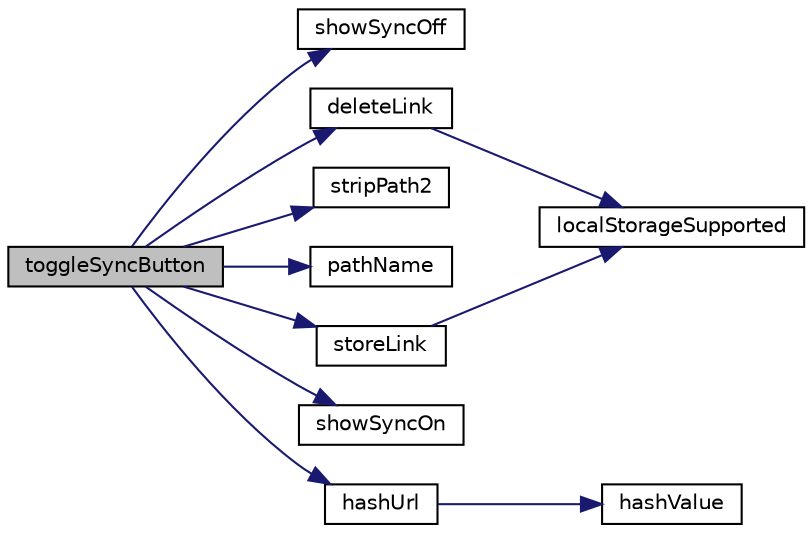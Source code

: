 digraph "toggleSyncButton"
{
  edge [fontname="Helvetica",fontsize="10",labelfontname="Helvetica",labelfontsize="10"];
  node [fontname="Helvetica",fontsize="10",shape=record];
  rankdir="LR";
  Node1 [label="toggleSyncButton",height=0.2,width=0.4,color="black", fillcolor="grey75", style="filled", fontcolor="black"];
  Node1 -> Node2 [color="midnightblue",fontsize="10",style="solid"];
  Node2 [label="showSyncOff",height=0.2,width=0.4,color="black", fillcolor="white", style="filled",URL="$navtree_8js.html#a6522b3f540ead0febf12ccf5fc1f04c4"];
  Node1 -> Node3 [color="midnightblue",fontsize="10",style="solid"];
  Node3 [label="storeLink",height=0.2,width=0.4,color="black", fillcolor="white", style="filled",URL="$navtree_8js.html#ade730323aadb971c053136b7758c9dce"];
  Node3 -> Node4 [color="midnightblue",fontsize="10",style="solid"];
  Node4 [label="localStorageSupported",height=0.2,width=0.4,color="black", fillcolor="white", style="filled",URL="$navtree_8js.html#ac49af616f532f2364be9f58280469d33"];
  Node1 -> Node5 [color="midnightblue",fontsize="10",style="solid"];
  Node5 [label="stripPath2",height=0.2,width=0.4,color="black", fillcolor="white", style="filled",URL="$navtree_8js.html#a70bc36adda6141a703fc7ee2b772ec63"];
  Node1 -> Node6 [color="midnightblue",fontsize="10",style="solid"];
  Node6 [label="pathName",height=0.2,width=0.4,color="black", fillcolor="white", style="filled",URL="$navtree_8js.html#a364b3f4132309fa9aae78585cf2cb772"];
  Node1 -> Node7 [color="midnightblue",fontsize="10",style="solid"];
  Node7 [label="hashUrl",height=0.2,width=0.4,color="black", fillcolor="white", style="filled",URL="$navtree_8js.html#a20695277530a1a04eef8d289177a5e40"];
  Node7 -> Node8 [color="midnightblue",fontsize="10",style="solid"];
  Node8 [label="hashValue",height=0.2,width=0.4,color="black", fillcolor="white", style="filled",URL="$navtree_8js.html#aaeb20639619e1371c030d36a7109b27b"];
  Node1 -> Node9 [color="midnightblue",fontsize="10",style="solid"];
  Node9 [label="showSyncOn",height=0.2,width=0.4,color="black", fillcolor="white", style="filled",URL="$navtree_8js.html#a84095390aca39b6cb693d3fb22d32dd0"];
  Node1 -> Node10 [color="midnightblue",fontsize="10",style="solid"];
  Node10 [label="deleteLink",height=0.2,width=0.4,color="black", fillcolor="white", style="filled",URL="$navtree_8js.html#abdf8e0e69c89803c1b84784a13b7fd2e"];
  Node10 -> Node4 [color="midnightblue",fontsize="10",style="solid"];
}
